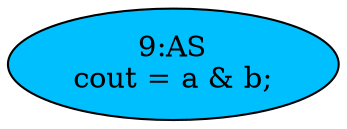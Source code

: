 strict digraph "" {
	node [label="\N"];
	"9:AS"	[ast="<pyverilog.vparser.ast.Assign object at 0x7fc82c321410>",
		def_var="['cout']",
		fillcolor=deepskyblue,
		label="9:AS
cout = a & b;",
		statements="[]",
		style=filled,
		typ=Assign,
		use_var="['a', 'b']"];
}
